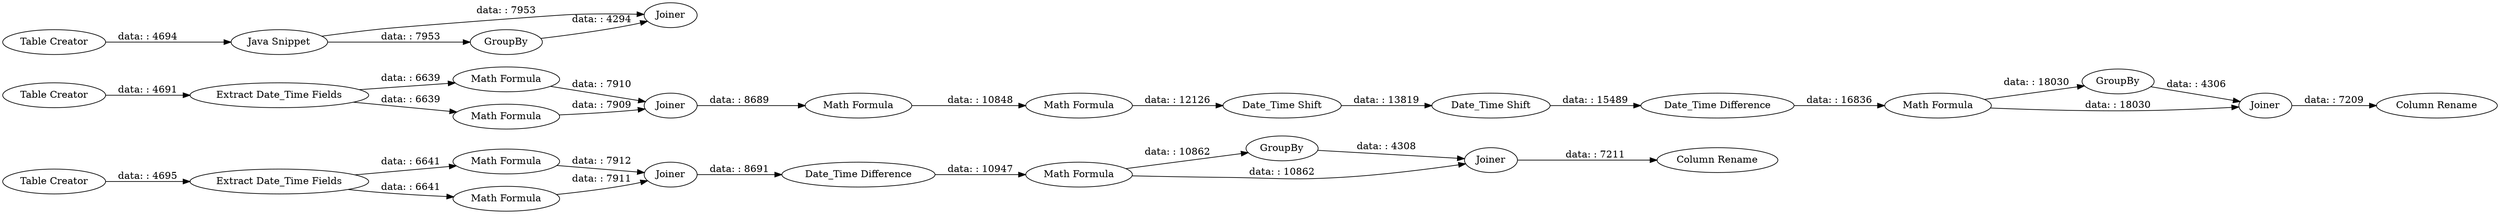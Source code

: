 digraph {
	"7365751997489171190_25" [label="Date_Time Difference"]
	"7365751997489171190_26" [label=GroupBy]
	"7365751997489171190_12" [label=GroupBy]
	"7365751997489171190_2" [label="Extract Date_Time Fields"]
	"7365751997489171190_28" [label=Joiner]
	"7365751997489171190_10" [label="Date_Time Difference"]
	"7365751997489171190_16" [label="Java Snippet"]
	"7365751997489171190_15" [label="Table Creator"]
	"7365751997489171190_7" [label="Math Formula"]
	"7365751997489171190_4" [label="Math Formula"]
	"7365751997489171190_13" [label=Joiner]
	"7365751997489171190_5" [label=Joiner]
	"7365751997489171190_18" [label=Joiner]
	"7365751997489171190_17" [label=GroupBy]
	"7365751997489171190_23" [label="Math Formula"]
	"7365751997489171190_9" [label="Date_Time Shift"]
	"7365751997489171190_20" [label="Math Formula"]
	"7365751997489171190_19" [label=Joiner]
	"7365751997489171190_3" [label="Math Formula"]
	"7365751997489171190_1" [label="Table Creator"]
	"7365751997489171190_14" [label="Column Rename"]
	"7365751997489171190_6" [label="Math Formula"]
	"7365751997489171190_21" [label="Table Creator"]
	"7365751997489171190_27" [label="Math Formula"]
	"7365751997489171190_8" [label="Date_Time Shift"]
	"7365751997489171190_11" [label="Math Formula"]
	"7365751997489171190_22" [label="Extract Date_Time Fields"]
	"7365751997489171190_24" [label="Column Rename"]
	"7365751997489171190_23" -> "7365751997489171190_19" [label="data: : 7912"]
	"7365751997489171190_5" -> "7365751997489171190_6" [label="data: : 8689"]
	"7365751997489171190_4" -> "7365751997489171190_5" [label="data: : 7910"]
	"7365751997489171190_9" -> "7365751997489171190_10" [label="data: : 15489"]
	"7365751997489171190_21" -> "7365751997489171190_22" [label="data: : 4695"]
	"7365751997489171190_6" -> "7365751997489171190_7" [label="data: : 10848"]
	"7365751997489171190_10" -> "7365751997489171190_11" [label="data: : 16836"]
	"7365751997489171190_12" -> "7365751997489171190_13" [label="data: : 4306"]
	"7365751997489171190_1" -> "7365751997489171190_2" [label="data: : 4691"]
	"7365751997489171190_22" -> "7365751997489171190_20" [label="data: : 6641"]
	"7365751997489171190_2" -> "7365751997489171190_3" [label="data: : 6639"]
	"7365751997489171190_7" -> "7365751997489171190_8" [label="data: : 12126"]
	"7365751997489171190_2" -> "7365751997489171190_4" [label="data: : 6639"]
	"7365751997489171190_15" -> "7365751997489171190_16" [label="data: : 4694"]
	"7365751997489171190_28" -> "7365751997489171190_24" [label="data: : 7211"]
	"7365751997489171190_22" -> "7365751997489171190_23" [label="data: : 6641"]
	"7365751997489171190_26" -> "7365751997489171190_28" [label="data: : 4308"]
	"7365751997489171190_13" -> "7365751997489171190_14" [label="data: : 7209"]
	"7365751997489171190_16" -> "7365751997489171190_18" [label="data: : 7953"]
	"7365751997489171190_11" -> "7365751997489171190_12" [label="data: : 18030"]
	"7365751997489171190_19" -> "7365751997489171190_25" [label="data: : 8691"]
	"7365751997489171190_20" -> "7365751997489171190_19" [label="data: : 7911"]
	"7365751997489171190_25" -> "7365751997489171190_27" [label="data: : 10947"]
	"7365751997489171190_27" -> "7365751997489171190_28" [label="data: : 10862"]
	"7365751997489171190_27" -> "7365751997489171190_26" [label="data: : 10862"]
	"7365751997489171190_3" -> "7365751997489171190_5" [label="data: : 7909"]
	"7365751997489171190_11" -> "7365751997489171190_13" [label="data: : 18030"]
	"7365751997489171190_17" -> "7365751997489171190_18" [label="data: : 4294"]
	"7365751997489171190_8" -> "7365751997489171190_9" [label="data: : 13819"]
	"7365751997489171190_16" -> "7365751997489171190_17" [label="data: : 7953"]
	rankdir=LR
}
